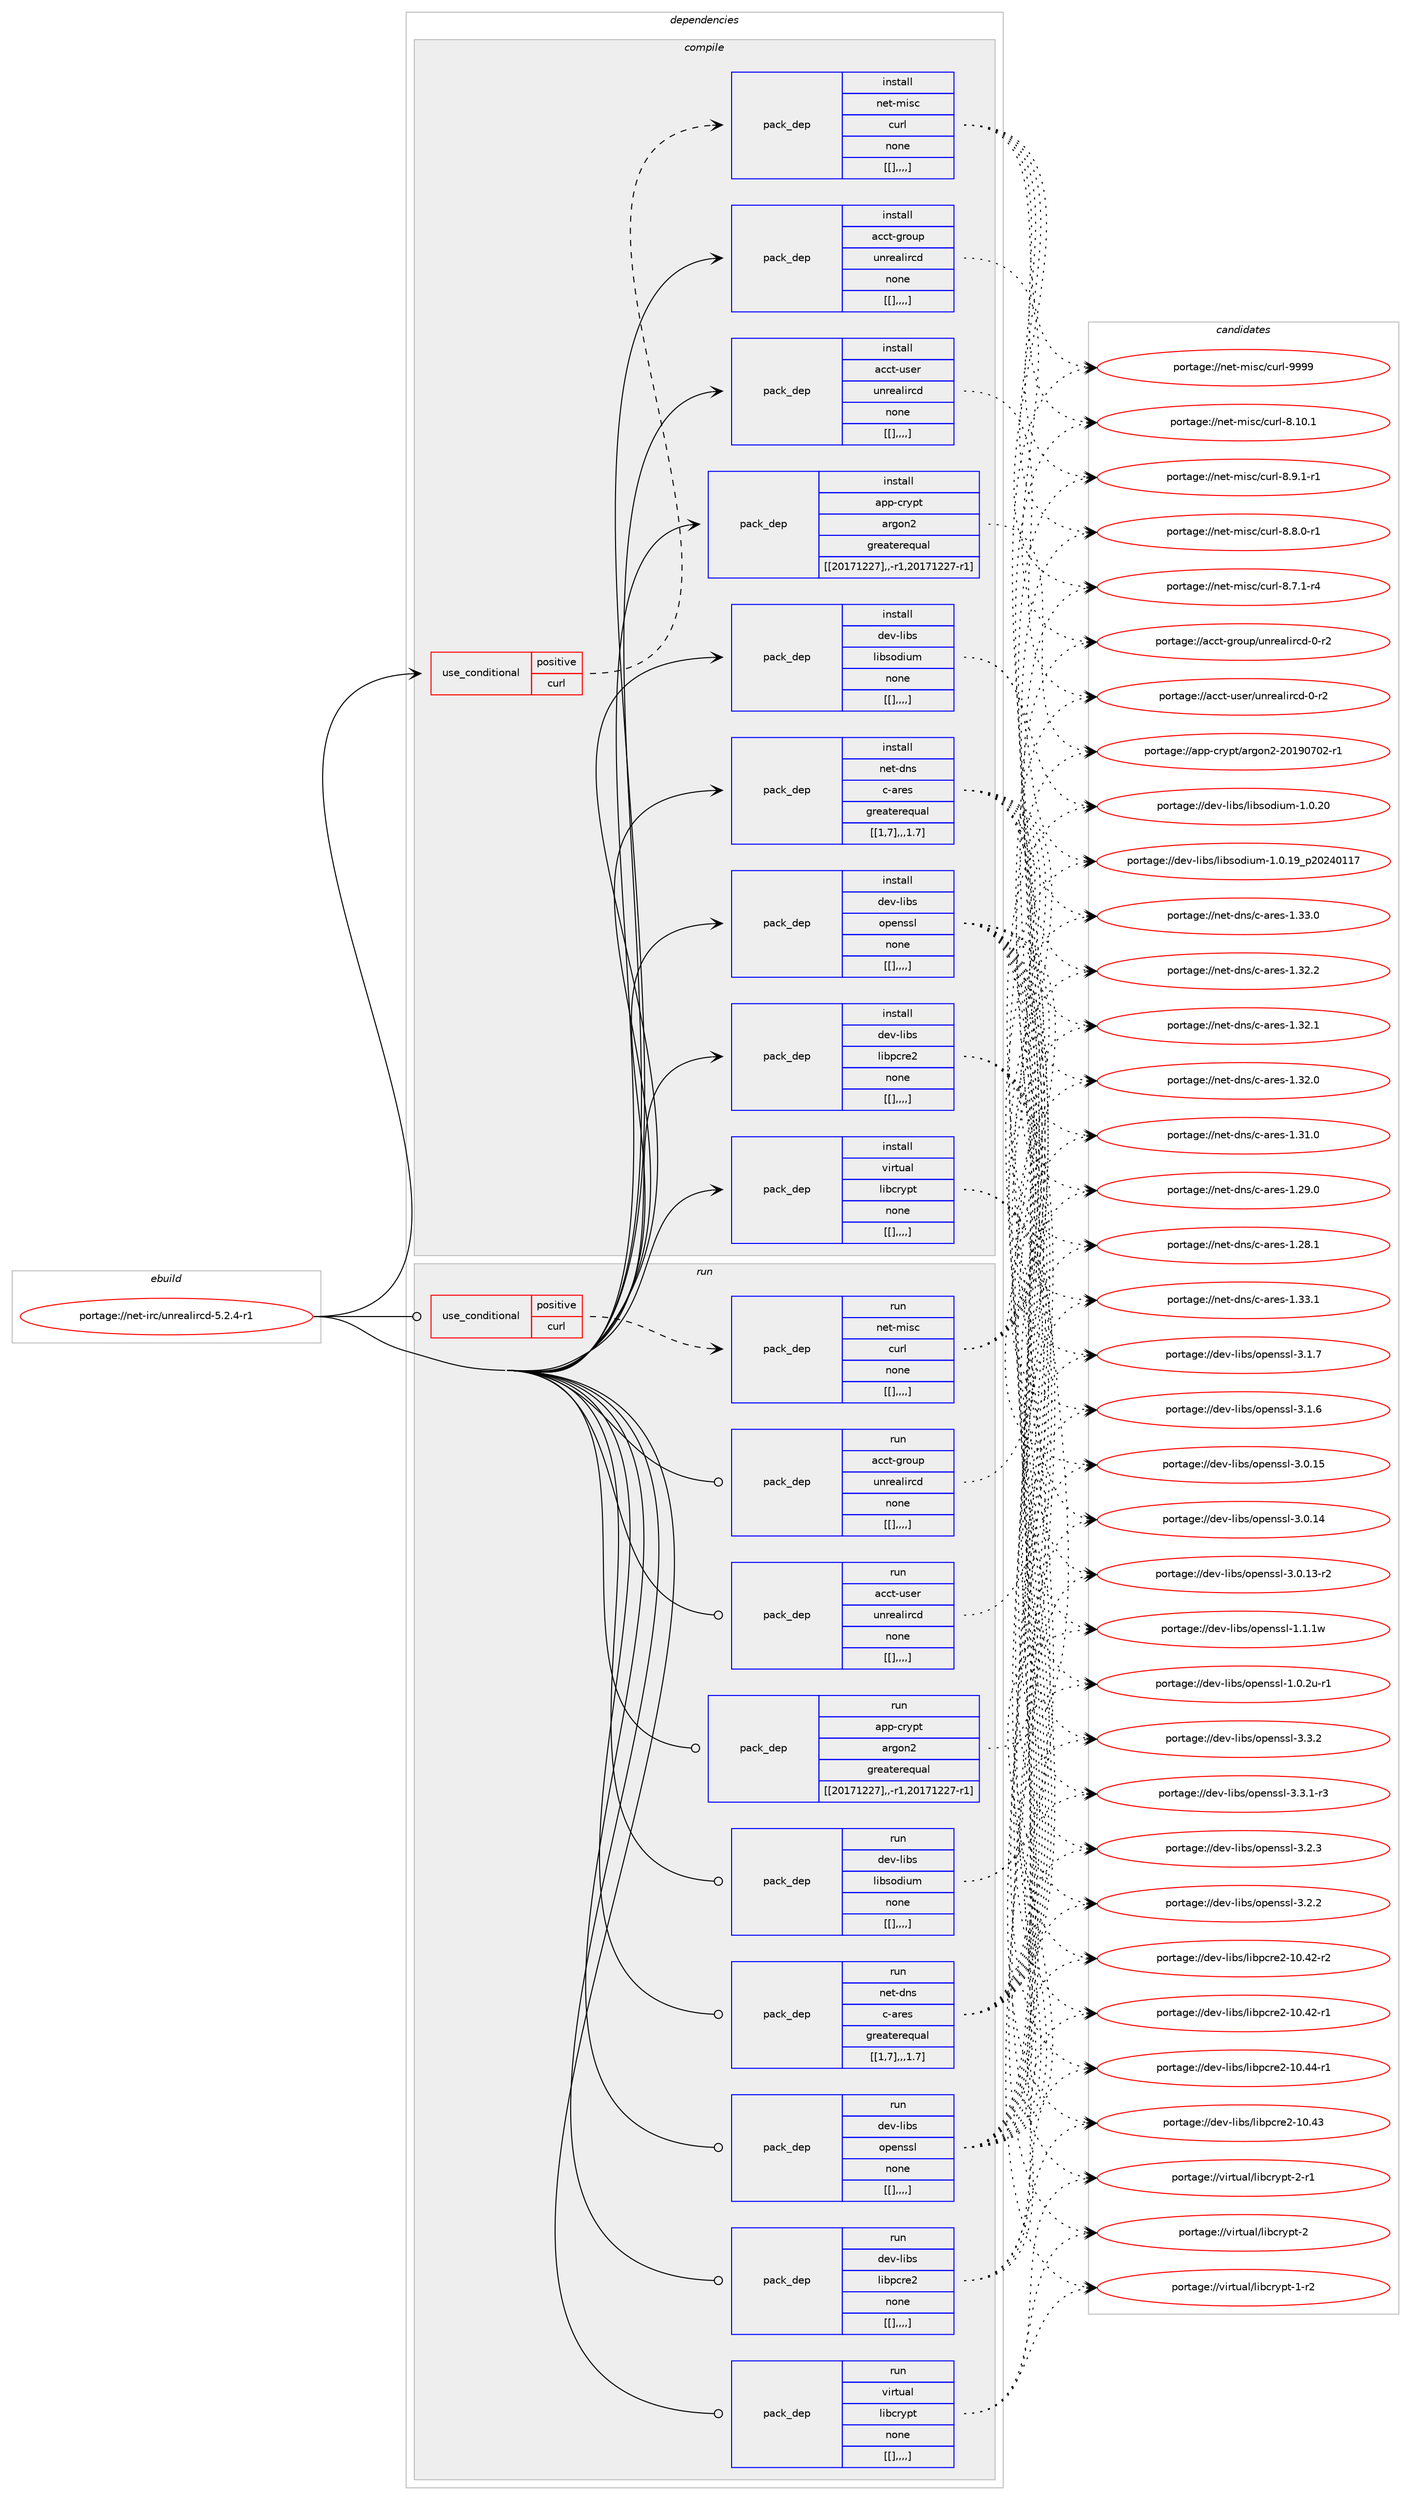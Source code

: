 digraph prolog {

# *************
# Graph options
# *************

newrank=true;
concentrate=true;
compound=true;
graph [rankdir=LR,fontname=Helvetica,fontsize=10,ranksep=1.5];#, ranksep=2.5, nodesep=0.2];
edge  [arrowhead=vee];
node  [fontname=Helvetica,fontsize=10];

# **********
# The ebuild
# **********

subgraph cluster_leftcol {
color=gray;
label=<<i>ebuild</i>>;
id [label="portage://net-irc/unrealircd-5.2.4-r1", color=red, width=4, href="../net-irc/unrealircd-5.2.4-r1.svg"];
}

# ****************
# The dependencies
# ****************

subgraph cluster_midcol {
color=gray;
label=<<i>dependencies</i>>;
subgraph cluster_compile {
fillcolor="#eeeeee";
style=filled;
label=<<i>compile</i>>;
subgraph cond97056 {
dependency368604 [label=<<TABLE BORDER="0" CELLBORDER="1" CELLSPACING="0" CELLPADDING="4"><TR><TD ROWSPAN="3" CELLPADDING="10">use_conditional</TD></TR><TR><TD>positive</TD></TR><TR><TD>curl</TD></TR></TABLE>>, shape=none, color=red];
subgraph pack268876 {
dependency368605 [label=<<TABLE BORDER="0" CELLBORDER="1" CELLSPACING="0" CELLPADDING="4" WIDTH="220"><TR><TD ROWSPAN="6" CELLPADDING="30">pack_dep</TD></TR><TR><TD WIDTH="110">install</TD></TR><TR><TD>net-misc</TD></TR><TR><TD>curl</TD></TR><TR><TD>none</TD></TR><TR><TD>[[],,,,]</TD></TR></TABLE>>, shape=none, color=blue];
}
dependency368604:e -> dependency368605:w [weight=20,style="dashed",arrowhead="vee"];
}
id:e -> dependency368604:w [weight=20,style="solid",arrowhead="vee"];
subgraph pack268877 {
dependency368606 [label=<<TABLE BORDER="0" CELLBORDER="1" CELLSPACING="0" CELLPADDING="4" WIDTH="220"><TR><TD ROWSPAN="6" CELLPADDING="30">pack_dep</TD></TR><TR><TD WIDTH="110">install</TD></TR><TR><TD>acct-group</TD></TR><TR><TD>unrealircd</TD></TR><TR><TD>none</TD></TR><TR><TD>[[],,,,]</TD></TR></TABLE>>, shape=none, color=blue];
}
id:e -> dependency368606:w [weight=20,style="solid",arrowhead="vee"];
subgraph pack268878 {
dependency368607 [label=<<TABLE BORDER="0" CELLBORDER="1" CELLSPACING="0" CELLPADDING="4" WIDTH="220"><TR><TD ROWSPAN="6" CELLPADDING="30">pack_dep</TD></TR><TR><TD WIDTH="110">install</TD></TR><TR><TD>acct-user</TD></TR><TR><TD>unrealircd</TD></TR><TR><TD>none</TD></TR><TR><TD>[[],,,,]</TD></TR></TABLE>>, shape=none, color=blue];
}
id:e -> dependency368607:w [weight=20,style="solid",arrowhead="vee"];
subgraph pack268879 {
dependency368608 [label=<<TABLE BORDER="0" CELLBORDER="1" CELLSPACING="0" CELLPADDING="4" WIDTH="220"><TR><TD ROWSPAN="6" CELLPADDING="30">pack_dep</TD></TR><TR><TD WIDTH="110">install</TD></TR><TR><TD>app-crypt</TD></TR><TR><TD>argon2</TD></TR><TR><TD>greaterequal</TD></TR><TR><TD>[[20171227],,-r1,20171227-r1]</TD></TR></TABLE>>, shape=none, color=blue];
}
id:e -> dependency368608:w [weight=20,style="solid",arrowhead="vee"];
subgraph pack268880 {
dependency368609 [label=<<TABLE BORDER="0" CELLBORDER="1" CELLSPACING="0" CELLPADDING="4" WIDTH="220"><TR><TD ROWSPAN="6" CELLPADDING="30">pack_dep</TD></TR><TR><TD WIDTH="110">install</TD></TR><TR><TD>dev-libs</TD></TR><TR><TD>libpcre2</TD></TR><TR><TD>none</TD></TR><TR><TD>[[],,,,]</TD></TR></TABLE>>, shape=none, color=blue];
}
id:e -> dependency368609:w [weight=20,style="solid",arrowhead="vee"];
subgraph pack268881 {
dependency368610 [label=<<TABLE BORDER="0" CELLBORDER="1" CELLSPACING="0" CELLPADDING="4" WIDTH="220"><TR><TD ROWSPAN="6" CELLPADDING="30">pack_dep</TD></TR><TR><TD WIDTH="110">install</TD></TR><TR><TD>dev-libs</TD></TR><TR><TD>libsodium</TD></TR><TR><TD>none</TD></TR><TR><TD>[[],,,,]</TD></TR></TABLE>>, shape=none, color=blue];
}
id:e -> dependency368610:w [weight=20,style="solid",arrowhead="vee"];
subgraph pack268882 {
dependency368611 [label=<<TABLE BORDER="0" CELLBORDER="1" CELLSPACING="0" CELLPADDING="4" WIDTH="220"><TR><TD ROWSPAN="6" CELLPADDING="30">pack_dep</TD></TR><TR><TD WIDTH="110">install</TD></TR><TR><TD>dev-libs</TD></TR><TR><TD>openssl</TD></TR><TR><TD>none</TD></TR><TR><TD>[[],,,,]</TD></TR></TABLE>>, shape=none, color=blue];
}
id:e -> dependency368611:w [weight=20,style="solid",arrowhead="vee"];
subgraph pack268883 {
dependency368612 [label=<<TABLE BORDER="0" CELLBORDER="1" CELLSPACING="0" CELLPADDING="4" WIDTH="220"><TR><TD ROWSPAN="6" CELLPADDING="30">pack_dep</TD></TR><TR><TD WIDTH="110">install</TD></TR><TR><TD>net-dns</TD></TR><TR><TD>c-ares</TD></TR><TR><TD>greaterequal</TD></TR><TR><TD>[[1,7],,,1.7]</TD></TR></TABLE>>, shape=none, color=blue];
}
id:e -> dependency368612:w [weight=20,style="solid",arrowhead="vee"];
subgraph pack268884 {
dependency368613 [label=<<TABLE BORDER="0" CELLBORDER="1" CELLSPACING="0" CELLPADDING="4" WIDTH="220"><TR><TD ROWSPAN="6" CELLPADDING="30">pack_dep</TD></TR><TR><TD WIDTH="110">install</TD></TR><TR><TD>virtual</TD></TR><TR><TD>libcrypt</TD></TR><TR><TD>none</TD></TR><TR><TD>[[],,,,]</TD></TR></TABLE>>, shape=none, color=blue];
}
id:e -> dependency368613:w [weight=20,style="solid",arrowhead="vee"];
}
subgraph cluster_compileandrun {
fillcolor="#eeeeee";
style=filled;
label=<<i>compile and run</i>>;
}
subgraph cluster_run {
fillcolor="#eeeeee";
style=filled;
label=<<i>run</i>>;
subgraph cond97057 {
dependency368614 [label=<<TABLE BORDER="0" CELLBORDER="1" CELLSPACING="0" CELLPADDING="4"><TR><TD ROWSPAN="3" CELLPADDING="10">use_conditional</TD></TR><TR><TD>positive</TD></TR><TR><TD>curl</TD></TR></TABLE>>, shape=none, color=red];
subgraph pack268885 {
dependency368615 [label=<<TABLE BORDER="0" CELLBORDER="1" CELLSPACING="0" CELLPADDING="4" WIDTH="220"><TR><TD ROWSPAN="6" CELLPADDING="30">pack_dep</TD></TR><TR><TD WIDTH="110">run</TD></TR><TR><TD>net-misc</TD></TR><TR><TD>curl</TD></TR><TR><TD>none</TD></TR><TR><TD>[[],,,,]</TD></TR></TABLE>>, shape=none, color=blue];
}
dependency368614:e -> dependency368615:w [weight=20,style="dashed",arrowhead="vee"];
}
id:e -> dependency368614:w [weight=20,style="solid",arrowhead="odot"];
subgraph pack268886 {
dependency368616 [label=<<TABLE BORDER="0" CELLBORDER="1" CELLSPACING="0" CELLPADDING="4" WIDTH="220"><TR><TD ROWSPAN="6" CELLPADDING="30">pack_dep</TD></TR><TR><TD WIDTH="110">run</TD></TR><TR><TD>acct-group</TD></TR><TR><TD>unrealircd</TD></TR><TR><TD>none</TD></TR><TR><TD>[[],,,,]</TD></TR></TABLE>>, shape=none, color=blue];
}
id:e -> dependency368616:w [weight=20,style="solid",arrowhead="odot"];
subgraph pack268887 {
dependency368617 [label=<<TABLE BORDER="0" CELLBORDER="1" CELLSPACING="0" CELLPADDING="4" WIDTH="220"><TR><TD ROWSPAN="6" CELLPADDING="30">pack_dep</TD></TR><TR><TD WIDTH="110">run</TD></TR><TR><TD>acct-user</TD></TR><TR><TD>unrealircd</TD></TR><TR><TD>none</TD></TR><TR><TD>[[],,,,]</TD></TR></TABLE>>, shape=none, color=blue];
}
id:e -> dependency368617:w [weight=20,style="solid",arrowhead="odot"];
subgraph pack268888 {
dependency368618 [label=<<TABLE BORDER="0" CELLBORDER="1" CELLSPACING="0" CELLPADDING="4" WIDTH="220"><TR><TD ROWSPAN="6" CELLPADDING="30">pack_dep</TD></TR><TR><TD WIDTH="110">run</TD></TR><TR><TD>app-crypt</TD></TR><TR><TD>argon2</TD></TR><TR><TD>greaterequal</TD></TR><TR><TD>[[20171227],,-r1,20171227-r1]</TD></TR></TABLE>>, shape=none, color=blue];
}
id:e -> dependency368618:w [weight=20,style="solid",arrowhead="odot"];
subgraph pack268889 {
dependency368619 [label=<<TABLE BORDER="0" CELLBORDER="1" CELLSPACING="0" CELLPADDING="4" WIDTH="220"><TR><TD ROWSPAN="6" CELLPADDING="30">pack_dep</TD></TR><TR><TD WIDTH="110">run</TD></TR><TR><TD>dev-libs</TD></TR><TR><TD>libpcre2</TD></TR><TR><TD>none</TD></TR><TR><TD>[[],,,,]</TD></TR></TABLE>>, shape=none, color=blue];
}
id:e -> dependency368619:w [weight=20,style="solid",arrowhead="odot"];
subgraph pack268890 {
dependency368620 [label=<<TABLE BORDER="0" CELLBORDER="1" CELLSPACING="0" CELLPADDING="4" WIDTH="220"><TR><TD ROWSPAN="6" CELLPADDING="30">pack_dep</TD></TR><TR><TD WIDTH="110">run</TD></TR><TR><TD>dev-libs</TD></TR><TR><TD>libsodium</TD></TR><TR><TD>none</TD></TR><TR><TD>[[],,,,]</TD></TR></TABLE>>, shape=none, color=blue];
}
id:e -> dependency368620:w [weight=20,style="solid",arrowhead="odot"];
subgraph pack268891 {
dependency368621 [label=<<TABLE BORDER="0" CELLBORDER="1" CELLSPACING="0" CELLPADDING="4" WIDTH="220"><TR><TD ROWSPAN="6" CELLPADDING="30">pack_dep</TD></TR><TR><TD WIDTH="110">run</TD></TR><TR><TD>dev-libs</TD></TR><TR><TD>openssl</TD></TR><TR><TD>none</TD></TR><TR><TD>[[],,,,]</TD></TR></TABLE>>, shape=none, color=blue];
}
id:e -> dependency368621:w [weight=20,style="solid",arrowhead="odot"];
subgraph pack268892 {
dependency368622 [label=<<TABLE BORDER="0" CELLBORDER="1" CELLSPACING="0" CELLPADDING="4" WIDTH="220"><TR><TD ROWSPAN="6" CELLPADDING="30">pack_dep</TD></TR><TR><TD WIDTH="110">run</TD></TR><TR><TD>net-dns</TD></TR><TR><TD>c-ares</TD></TR><TR><TD>greaterequal</TD></TR><TR><TD>[[1,7],,,1.7]</TD></TR></TABLE>>, shape=none, color=blue];
}
id:e -> dependency368622:w [weight=20,style="solid",arrowhead="odot"];
subgraph pack268893 {
dependency368623 [label=<<TABLE BORDER="0" CELLBORDER="1" CELLSPACING="0" CELLPADDING="4" WIDTH="220"><TR><TD ROWSPAN="6" CELLPADDING="30">pack_dep</TD></TR><TR><TD WIDTH="110">run</TD></TR><TR><TD>virtual</TD></TR><TR><TD>libcrypt</TD></TR><TR><TD>none</TD></TR><TR><TD>[[],,,,]</TD></TR></TABLE>>, shape=none, color=blue];
}
id:e -> dependency368623:w [weight=20,style="solid",arrowhead="odot"];
}
}

# **************
# The candidates
# **************

subgraph cluster_choices {
rank=same;
color=gray;
label=<<i>candidates</i>>;

subgraph choice268876 {
color=black;
nodesep=1;
choice110101116451091051159947991171141084557575757 [label="portage://net-misc/curl-9999", color=red, width=4,href="../net-misc/curl-9999.svg"];
choice1101011164510910511599479911711410845564649484649 [label="portage://net-misc/curl-8.10.1", color=red, width=4,href="../net-misc/curl-8.10.1.svg"];
choice110101116451091051159947991171141084556465746494511449 [label="portage://net-misc/curl-8.9.1-r1", color=red, width=4,href="../net-misc/curl-8.9.1-r1.svg"];
choice110101116451091051159947991171141084556465646484511449 [label="portage://net-misc/curl-8.8.0-r1", color=red, width=4,href="../net-misc/curl-8.8.0-r1.svg"];
choice110101116451091051159947991171141084556465546494511452 [label="portage://net-misc/curl-8.7.1-r4", color=red, width=4,href="../net-misc/curl-8.7.1-r4.svg"];
dependency368605:e -> choice110101116451091051159947991171141084557575757:w [style=dotted,weight="100"];
dependency368605:e -> choice1101011164510910511599479911711410845564649484649:w [style=dotted,weight="100"];
dependency368605:e -> choice110101116451091051159947991171141084556465746494511449:w [style=dotted,weight="100"];
dependency368605:e -> choice110101116451091051159947991171141084556465646484511449:w [style=dotted,weight="100"];
dependency368605:e -> choice110101116451091051159947991171141084556465546494511452:w [style=dotted,weight="100"];
}
subgraph choice268877 {
color=black;
nodesep=1;
choice9799991164510311411111711247117110114101971081051149910045484511450 [label="portage://acct-group/unrealircd-0-r2", color=red, width=4,href="../acct-group/unrealircd-0-r2.svg"];
dependency368606:e -> choice9799991164510311411111711247117110114101971081051149910045484511450:w [style=dotted,weight="100"];
}
subgraph choice268878 {
color=black;
nodesep=1;
choice9799991164511711510111447117110114101971081051149910045484511450 [label="portage://acct-user/unrealircd-0-r2", color=red, width=4,href="../acct-user/unrealircd-0-r2.svg"];
dependency368607:e -> choice9799991164511711510111447117110114101971081051149910045484511450:w [style=dotted,weight="100"];
}
subgraph choice268879 {
color=black;
nodesep=1;
choice9711211245991141211121164797114103111110504550484957485548504511449 [label="portage://app-crypt/argon2-20190702-r1", color=red, width=4,href="../app-crypt/argon2-20190702-r1.svg"];
dependency368608:e -> choice9711211245991141211121164797114103111110504550484957485548504511449:w [style=dotted,weight="100"];
}
subgraph choice268880 {
color=black;
nodesep=1;
choice1001011184510810598115471081059811299114101504549484652524511449 [label="portage://dev-libs/libpcre2-10.44-r1", color=red, width=4,href="../dev-libs/libpcre2-10.44-r1.svg"];
choice100101118451081059811547108105981129911410150454948465251 [label="portage://dev-libs/libpcre2-10.43", color=red, width=4,href="../dev-libs/libpcre2-10.43.svg"];
choice1001011184510810598115471081059811299114101504549484652504511450 [label="portage://dev-libs/libpcre2-10.42-r2", color=red, width=4,href="../dev-libs/libpcre2-10.42-r2.svg"];
choice1001011184510810598115471081059811299114101504549484652504511449 [label="portage://dev-libs/libpcre2-10.42-r1", color=red, width=4,href="../dev-libs/libpcre2-10.42-r1.svg"];
dependency368609:e -> choice1001011184510810598115471081059811299114101504549484652524511449:w [style=dotted,weight="100"];
dependency368609:e -> choice100101118451081059811547108105981129911410150454948465251:w [style=dotted,weight="100"];
dependency368609:e -> choice1001011184510810598115471081059811299114101504549484652504511450:w [style=dotted,weight="100"];
dependency368609:e -> choice1001011184510810598115471081059811299114101504549484652504511449:w [style=dotted,weight="100"];
}
subgraph choice268881 {
color=black;
nodesep=1;
choice1001011184510810598115471081059811511110010511710945494648465048 [label="portage://dev-libs/libsodium-1.0.20", color=red, width=4,href="../dev-libs/libsodium-1.0.20.svg"];
choice1001011184510810598115471081059811511110010511710945494648464957951125048505248494955 [label="portage://dev-libs/libsodium-1.0.19_p20240117", color=red, width=4,href="../dev-libs/libsodium-1.0.19_p20240117.svg"];
dependency368610:e -> choice1001011184510810598115471081059811511110010511710945494648465048:w [style=dotted,weight="100"];
dependency368610:e -> choice1001011184510810598115471081059811511110010511710945494648464957951125048505248494955:w [style=dotted,weight="100"];
}
subgraph choice268882 {
color=black;
nodesep=1;
choice100101118451081059811547111112101110115115108455146514650 [label="portage://dev-libs/openssl-3.3.2", color=red, width=4,href="../dev-libs/openssl-3.3.2.svg"];
choice1001011184510810598115471111121011101151151084551465146494511451 [label="portage://dev-libs/openssl-3.3.1-r3", color=red, width=4,href="../dev-libs/openssl-3.3.1-r3.svg"];
choice100101118451081059811547111112101110115115108455146504651 [label="portage://dev-libs/openssl-3.2.3", color=red, width=4,href="../dev-libs/openssl-3.2.3.svg"];
choice100101118451081059811547111112101110115115108455146504650 [label="portage://dev-libs/openssl-3.2.2", color=red, width=4,href="../dev-libs/openssl-3.2.2.svg"];
choice100101118451081059811547111112101110115115108455146494655 [label="portage://dev-libs/openssl-3.1.7", color=red, width=4,href="../dev-libs/openssl-3.1.7.svg"];
choice100101118451081059811547111112101110115115108455146494654 [label="portage://dev-libs/openssl-3.1.6", color=red, width=4,href="../dev-libs/openssl-3.1.6.svg"];
choice10010111845108105981154711111210111011511510845514648464953 [label="portage://dev-libs/openssl-3.0.15", color=red, width=4,href="../dev-libs/openssl-3.0.15.svg"];
choice10010111845108105981154711111210111011511510845514648464952 [label="portage://dev-libs/openssl-3.0.14", color=red, width=4,href="../dev-libs/openssl-3.0.14.svg"];
choice100101118451081059811547111112101110115115108455146484649514511450 [label="portage://dev-libs/openssl-3.0.13-r2", color=red, width=4,href="../dev-libs/openssl-3.0.13-r2.svg"];
choice100101118451081059811547111112101110115115108454946494649119 [label="portage://dev-libs/openssl-1.1.1w", color=red, width=4,href="../dev-libs/openssl-1.1.1w.svg"];
choice1001011184510810598115471111121011101151151084549464846501174511449 [label="portage://dev-libs/openssl-1.0.2u-r1", color=red, width=4,href="../dev-libs/openssl-1.0.2u-r1.svg"];
dependency368611:e -> choice100101118451081059811547111112101110115115108455146514650:w [style=dotted,weight="100"];
dependency368611:e -> choice1001011184510810598115471111121011101151151084551465146494511451:w [style=dotted,weight="100"];
dependency368611:e -> choice100101118451081059811547111112101110115115108455146504651:w [style=dotted,weight="100"];
dependency368611:e -> choice100101118451081059811547111112101110115115108455146504650:w [style=dotted,weight="100"];
dependency368611:e -> choice100101118451081059811547111112101110115115108455146494655:w [style=dotted,weight="100"];
dependency368611:e -> choice100101118451081059811547111112101110115115108455146494654:w [style=dotted,weight="100"];
dependency368611:e -> choice10010111845108105981154711111210111011511510845514648464953:w [style=dotted,weight="100"];
dependency368611:e -> choice10010111845108105981154711111210111011511510845514648464952:w [style=dotted,weight="100"];
dependency368611:e -> choice100101118451081059811547111112101110115115108455146484649514511450:w [style=dotted,weight="100"];
dependency368611:e -> choice100101118451081059811547111112101110115115108454946494649119:w [style=dotted,weight="100"];
dependency368611:e -> choice1001011184510810598115471111121011101151151084549464846501174511449:w [style=dotted,weight="100"];
}
subgraph choice268883 {
color=black;
nodesep=1;
choice110101116451001101154799459711410111545494651514649 [label="portage://net-dns/c-ares-1.33.1", color=red, width=4,href="../net-dns/c-ares-1.33.1.svg"];
choice110101116451001101154799459711410111545494651514648 [label="portage://net-dns/c-ares-1.33.0", color=red, width=4,href="../net-dns/c-ares-1.33.0.svg"];
choice110101116451001101154799459711410111545494651504650 [label="portage://net-dns/c-ares-1.32.2", color=red, width=4,href="../net-dns/c-ares-1.32.2.svg"];
choice110101116451001101154799459711410111545494651504649 [label="portage://net-dns/c-ares-1.32.1", color=red, width=4,href="../net-dns/c-ares-1.32.1.svg"];
choice110101116451001101154799459711410111545494651504648 [label="portage://net-dns/c-ares-1.32.0", color=red, width=4,href="../net-dns/c-ares-1.32.0.svg"];
choice110101116451001101154799459711410111545494651494648 [label="portage://net-dns/c-ares-1.31.0", color=red, width=4,href="../net-dns/c-ares-1.31.0.svg"];
choice110101116451001101154799459711410111545494650574648 [label="portage://net-dns/c-ares-1.29.0", color=red, width=4,href="../net-dns/c-ares-1.29.0.svg"];
choice110101116451001101154799459711410111545494650564649 [label="portage://net-dns/c-ares-1.28.1", color=red, width=4,href="../net-dns/c-ares-1.28.1.svg"];
dependency368612:e -> choice110101116451001101154799459711410111545494651514649:w [style=dotted,weight="100"];
dependency368612:e -> choice110101116451001101154799459711410111545494651514648:w [style=dotted,weight="100"];
dependency368612:e -> choice110101116451001101154799459711410111545494651504650:w [style=dotted,weight="100"];
dependency368612:e -> choice110101116451001101154799459711410111545494651504649:w [style=dotted,weight="100"];
dependency368612:e -> choice110101116451001101154799459711410111545494651504648:w [style=dotted,weight="100"];
dependency368612:e -> choice110101116451001101154799459711410111545494651494648:w [style=dotted,weight="100"];
dependency368612:e -> choice110101116451001101154799459711410111545494650574648:w [style=dotted,weight="100"];
dependency368612:e -> choice110101116451001101154799459711410111545494650564649:w [style=dotted,weight="100"];
}
subgraph choice268884 {
color=black;
nodesep=1;
choice1181051141161179710847108105989911412111211645504511449 [label="portage://virtual/libcrypt-2-r1", color=red, width=4,href="../virtual/libcrypt-2-r1.svg"];
choice118105114116117971084710810598991141211121164550 [label="portage://virtual/libcrypt-2", color=red, width=4,href="../virtual/libcrypt-2.svg"];
choice1181051141161179710847108105989911412111211645494511450 [label="portage://virtual/libcrypt-1-r2", color=red, width=4,href="../virtual/libcrypt-1-r2.svg"];
dependency368613:e -> choice1181051141161179710847108105989911412111211645504511449:w [style=dotted,weight="100"];
dependency368613:e -> choice118105114116117971084710810598991141211121164550:w [style=dotted,weight="100"];
dependency368613:e -> choice1181051141161179710847108105989911412111211645494511450:w [style=dotted,weight="100"];
}
subgraph choice268885 {
color=black;
nodesep=1;
choice110101116451091051159947991171141084557575757 [label="portage://net-misc/curl-9999", color=red, width=4,href="../net-misc/curl-9999.svg"];
choice1101011164510910511599479911711410845564649484649 [label="portage://net-misc/curl-8.10.1", color=red, width=4,href="../net-misc/curl-8.10.1.svg"];
choice110101116451091051159947991171141084556465746494511449 [label="portage://net-misc/curl-8.9.1-r1", color=red, width=4,href="../net-misc/curl-8.9.1-r1.svg"];
choice110101116451091051159947991171141084556465646484511449 [label="portage://net-misc/curl-8.8.0-r1", color=red, width=4,href="../net-misc/curl-8.8.0-r1.svg"];
choice110101116451091051159947991171141084556465546494511452 [label="portage://net-misc/curl-8.7.1-r4", color=red, width=4,href="../net-misc/curl-8.7.1-r4.svg"];
dependency368615:e -> choice110101116451091051159947991171141084557575757:w [style=dotted,weight="100"];
dependency368615:e -> choice1101011164510910511599479911711410845564649484649:w [style=dotted,weight="100"];
dependency368615:e -> choice110101116451091051159947991171141084556465746494511449:w [style=dotted,weight="100"];
dependency368615:e -> choice110101116451091051159947991171141084556465646484511449:w [style=dotted,weight="100"];
dependency368615:e -> choice110101116451091051159947991171141084556465546494511452:w [style=dotted,weight="100"];
}
subgraph choice268886 {
color=black;
nodesep=1;
choice9799991164510311411111711247117110114101971081051149910045484511450 [label="portage://acct-group/unrealircd-0-r2", color=red, width=4,href="../acct-group/unrealircd-0-r2.svg"];
dependency368616:e -> choice9799991164510311411111711247117110114101971081051149910045484511450:w [style=dotted,weight="100"];
}
subgraph choice268887 {
color=black;
nodesep=1;
choice9799991164511711510111447117110114101971081051149910045484511450 [label="portage://acct-user/unrealircd-0-r2", color=red, width=4,href="../acct-user/unrealircd-0-r2.svg"];
dependency368617:e -> choice9799991164511711510111447117110114101971081051149910045484511450:w [style=dotted,weight="100"];
}
subgraph choice268888 {
color=black;
nodesep=1;
choice9711211245991141211121164797114103111110504550484957485548504511449 [label="portage://app-crypt/argon2-20190702-r1", color=red, width=4,href="../app-crypt/argon2-20190702-r1.svg"];
dependency368618:e -> choice9711211245991141211121164797114103111110504550484957485548504511449:w [style=dotted,weight="100"];
}
subgraph choice268889 {
color=black;
nodesep=1;
choice1001011184510810598115471081059811299114101504549484652524511449 [label="portage://dev-libs/libpcre2-10.44-r1", color=red, width=4,href="../dev-libs/libpcre2-10.44-r1.svg"];
choice100101118451081059811547108105981129911410150454948465251 [label="portage://dev-libs/libpcre2-10.43", color=red, width=4,href="../dev-libs/libpcre2-10.43.svg"];
choice1001011184510810598115471081059811299114101504549484652504511450 [label="portage://dev-libs/libpcre2-10.42-r2", color=red, width=4,href="../dev-libs/libpcre2-10.42-r2.svg"];
choice1001011184510810598115471081059811299114101504549484652504511449 [label="portage://dev-libs/libpcre2-10.42-r1", color=red, width=4,href="../dev-libs/libpcre2-10.42-r1.svg"];
dependency368619:e -> choice1001011184510810598115471081059811299114101504549484652524511449:w [style=dotted,weight="100"];
dependency368619:e -> choice100101118451081059811547108105981129911410150454948465251:w [style=dotted,weight="100"];
dependency368619:e -> choice1001011184510810598115471081059811299114101504549484652504511450:w [style=dotted,weight="100"];
dependency368619:e -> choice1001011184510810598115471081059811299114101504549484652504511449:w [style=dotted,weight="100"];
}
subgraph choice268890 {
color=black;
nodesep=1;
choice1001011184510810598115471081059811511110010511710945494648465048 [label="portage://dev-libs/libsodium-1.0.20", color=red, width=4,href="../dev-libs/libsodium-1.0.20.svg"];
choice1001011184510810598115471081059811511110010511710945494648464957951125048505248494955 [label="portage://dev-libs/libsodium-1.0.19_p20240117", color=red, width=4,href="../dev-libs/libsodium-1.0.19_p20240117.svg"];
dependency368620:e -> choice1001011184510810598115471081059811511110010511710945494648465048:w [style=dotted,weight="100"];
dependency368620:e -> choice1001011184510810598115471081059811511110010511710945494648464957951125048505248494955:w [style=dotted,weight="100"];
}
subgraph choice268891 {
color=black;
nodesep=1;
choice100101118451081059811547111112101110115115108455146514650 [label="portage://dev-libs/openssl-3.3.2", color=red, width=4,href="../dev-libs/openssl-3.3.2.svg"];
choice1001011184510810598115471111121011101151151084551465146494511451 [label="portage://dev-libs/openssl-3.3.1-r3", color=red, width=4,href="../dev-libs/openssl-3.3.1-r3.svg"];
choice100101118451081059811547111112101110115115108455146504651 [label="portage://dev-libs/openssl-3.2.3", color=red, width=4,href="../dev-libs/openssl-3.2.3.svg"];
choice100101118451081059811547111112101110115115108455146504650 [label="portage://dev-libs/openssl-3.2.2", color=red, width=4,href="../dev-libs/openssl-3.2.2.svg"];
choice100101118451081059811547111112101110115115108455146494655 [label="portage://dev-libs/openssl-3.1.7", color=red, width=4,href="../dev-libs/openssl-3.1.7.svg"];
choice100101118451081059811547111112101110115115108455146494654 [label="portage://dev-libs/openssl-3.1.6", color=red, width=4,href="../dev-libs/openssl-3.1.6.svg"];
choice10010111845108105981154711111210111011511510845514648464953 [label="portage://dev-libs/openssl-3.0.15", color=red, width=4,href="../dev-libs/openssl-3.0.15.svg"];
choice10010111845108105981154711111210111011511510845514648464952 [label="portage://dev-libs/openssl-3.0.14", color=red, width=4,href="../dev-libs/openssl-3.0.14.svg"];
choice100101118451081059811547111112101110115115108455146484649514511450 [label="portage://dev-libs/openssl-3.0.13-r2", color=red, width=4,href="../dev-libs/openssl-3.0.13-r2.svg"];
choice100101118451081059811547111112101110115115108454946494649119 [label="portage://dev-libs/openssl-1.1.1w", color=red, width=4,href="../dev-libs/openssl-1.1.1w.svg"];
choice1001011184510810598115471111121011101151151084549464846501174511449 [label="portage://dev-libs/openssl-1.0.2u-r1", color=red, width=4,href="../dev-libs/openssl-1.0.2u-r1.svg"];
dependency368621:e -> choice100101118451081059811547111112101110115115108455146514650:w [style=dotted,weight="100"];
dependency368621:e -> choice1001011184510810598115471111121011101151151084551465146494511451:w [style=dotted,weight="100"];
dependency368621:e -> choice100101118451081059811547111112101110115115108455146504651:w [style=dotted,weight="100"];
dependency368621:e -> choice100101118451081059811547111112101110115115108455146504650:w [style=dotted,weight="100"];
dependency368621:e -> choice100101118451081059811547111112101110115115108455146494655:w [style=dotted,weight="100"];
dependency368621:e -> choice100101118451081059811547111112101110115115108455146494654:w [style=dotted,weight="100"];
dependency368621:e -> choice10010111845108105981154711111210111011511510845514648464953:w [style=dotted,weight="100"];
dependency368621:e -> choice10010111845108105981154711111210111011511510845514648464952:w [style=dotted,weight="100"];
dependency368621:e -> choice100101118451081059811547111112101110115115108455146484649514511450:w [style=dotted,weight="100"];
dependency368621:e -> choice100101118451081059811547111112101110115115108454946494649119:w [style=dotted,weight="100"];
dependency368621:e -> choice1001011184510810598115471111121011101151151084549464846501174511449:w [style=dotted,weight="100"];
}
subgraph choice268892 {
color=black;
nodesep=1;
choice110101116451001101154799459711410111545494651514649 [label="portage://net-dns/c-ares-1.33.1", color=red, width=4,href="../net-dns/c-ares-1.33.1.svg"];
choice110101116451001101154799459711410111545494651514648 [label="portage://net-dns/c-ares-1.33.0", color=red, width=4,href="../net-dns/c-ares-1.33.0.svg"];
choice110101116451001101154799459711410111545494651504650 [label="portage://net-dns/c-ares-1.32.2", color=red, width=4,href="../net-dns/c-ares-1.32.2.svg"];
choice110101116451001101154799459711410111545494651504649 [label="portage://net-dns/c-ares-1.32.1", color=red, width=4,href="../net-dns/c-ares-1.32.1.svg"];
choice110101116451001101154799459711410111545494651504648 [label="portage://net-dns/c-ares-1.32.0", color=red, width=4,href="../net-dns/c-ares-1.32.0.svg"];
choice110101116451001101154799459711410111545494651494648 [label="portage://net-dns/c-ares-1.31.0", color=red, width=4,href="../net-dns/c-ares-1.31.0.svg"];
choice110101116451001101154799459711410111545494650574648 [label="portage://net-dns/c-ares-1.29.0", color=red, width=4,href="../net-dns/c-ares-1.29.0.svg"];
choice110101116451001101154799459711410111545494650564649 [label="portage://net-dns/c-ares-1.28.1", color=red, width=4,href="../net-dns/c-ares-1.28.1.svg"];
dependency368622:e -> choice110101116451001101154799459711410111545494651514649:w [style=dotted,weight="100"];
dependency368622:e -> choice110101116451001101154799459711410111545494651514648:w [style=dotted,weight="100"];
dependency368622:e -> choice110101116451001101154799459711410111545494651504650:w [style=dotted,weight="100"];
dependency368622:e -> choice110101116451001101154799459711410111545494651504649:w [style=dotted,weight="100"];
dependency368622:e -> choice110101116451001101154799459711410111545494651504648:w [style=dotted,weight="100"];
dependency368622:e -> choice110101116451001101154799459711410111545494651494648:w [style=dotted,weight="100"];
dependency368622:e -> choice110101116451001101154799459711410111545494650574648:w [style=dotted,weight="100"];
dependency368622:e -> choice110101116451001101154799459711410111545494650564649:w [style=dotted,weight="100"];
}
subgraph choice268893 {
color=black;
nodesep=1;
choice1181051141161179710847108105989911412111211645504511449 [label="portage://virtual/libcrypt-2-r1", color=red, width=4,href="../virtual/libcrypt-2-r1.svg"];
choice118105114116117971084710810598991141211121164550 [label="portage://virtual/libcrypt-2", color=red, width=4,href="../virtual/libcrypt-2.svg"];
choice1181051141161179710847108105989911412111211645494511450 [label="portage://virtual/libcrypt-1-r2", color=red, width=4,href="../virtual/libcrypt-1-r2.svg"];
dependency368623:e -> choice1181051141161179710847108105989911412111211645504511449:w [style=dotted,weight="100"];
dependency368623:e -> choice118105114116117971084710810598991141211121164550:w [style=dotted,weight="100"];
dependency368623:e -> choice1181051141161179710847108105989911412111211645494511450:w [style=dotted,weight="100"];
}
}

}
